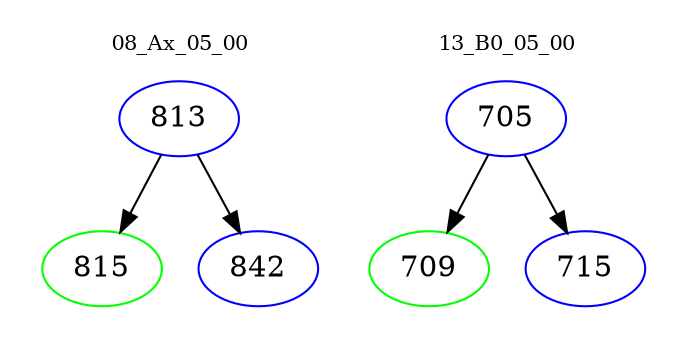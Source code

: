 digraph{
subgraph cluster_0 {
color = white
label = "08_Ax_05_00";
fontsize=10;
T0_813 [label="813", color="blue"]
T0_813 -> T0_815 [color="black"]
T0_815 [label="815", color="green"]
T0_813 -> T0_842 [color="black"]
T0_842 [label="842", color="blue"]
}
subgraph cluster_1 {
color = white
label = "13_B0_05_00";
fontsize=10;
T1_705 [label="705", color="blue"]
T1_705 -> T1_709 [color="black"]
T1_709 [label="709", color="green"]
T1_705 -> T1_715 [color="black"]
T1_715 [label="715", color="blue"]
}
}
